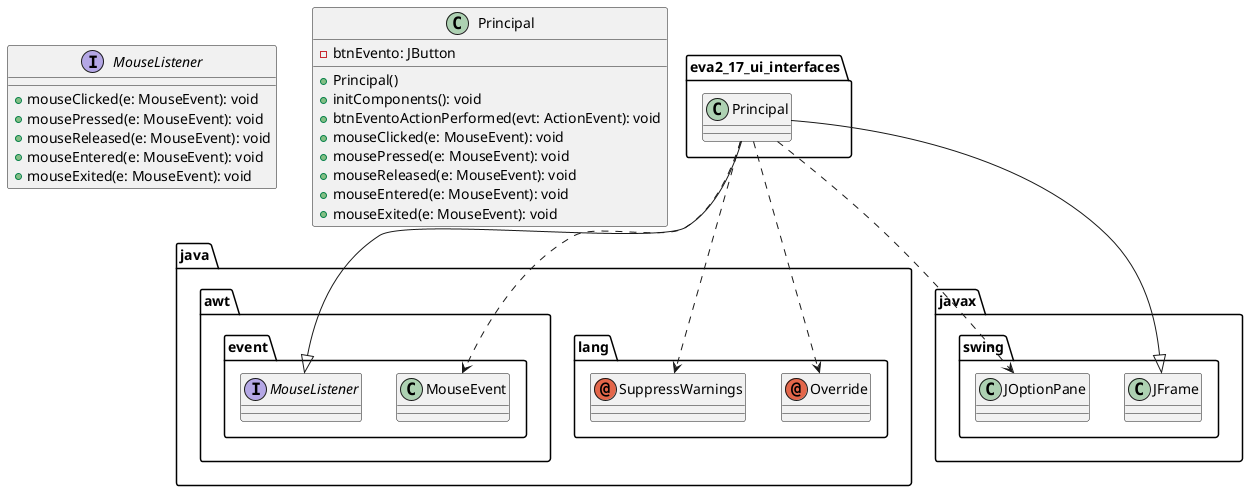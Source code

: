 @startuml
annotation java.lang.Override
annotation java.lang.SuppressWarnings
class eva2_17_ui_interfaces.Principal
class java.awt.event.MouseEvent
class javax.swing.JFrame
class javax.swing.JOptionPane
interface java.awt.event.MouseListener
eva2_17_ui_interfaces.Principal ..> java.lang.Override
eva2_17_ui_interfaces.Principal ..> java.lang.SuppressWarnings
eva2_17_ui_interfaces.Principal ..> java.awt.event.MouseEvent
eva2_17_ui_interfaces.Principal --|> javax.swing.JFrame
eva2_17_ui_interfaces.Principal ..> javax.swing.JOptionPane
eva2_17_ui_interfaces.Principal --|> java.awt.event.MouseListener
interface MouseListener {
    + mouseClicked(e: MouseEvent): void
    + mousePressed(e: MouseEvent): void
    + mouseReleased(e: MouseEvent): void
    + mouseEntered(e: MouseEvent): void
    + mouseExited(e: MouseEvent): void
}

class Principal {
    - btnEvento: JButton
    + Principal()
    + initComponents(): void
    + btnEventoActionPerformed(evt: ActionEvent): void
    + mouseClicked(e: MouseEvent): void
    + mousePressed(e: MouseEvent): void
    + mouseReleased(e: MouseEvent): void
    + mouseEntered(e: MouseEvent): void
    + mouseExited(e: MouseEvent): void
}
@enduml